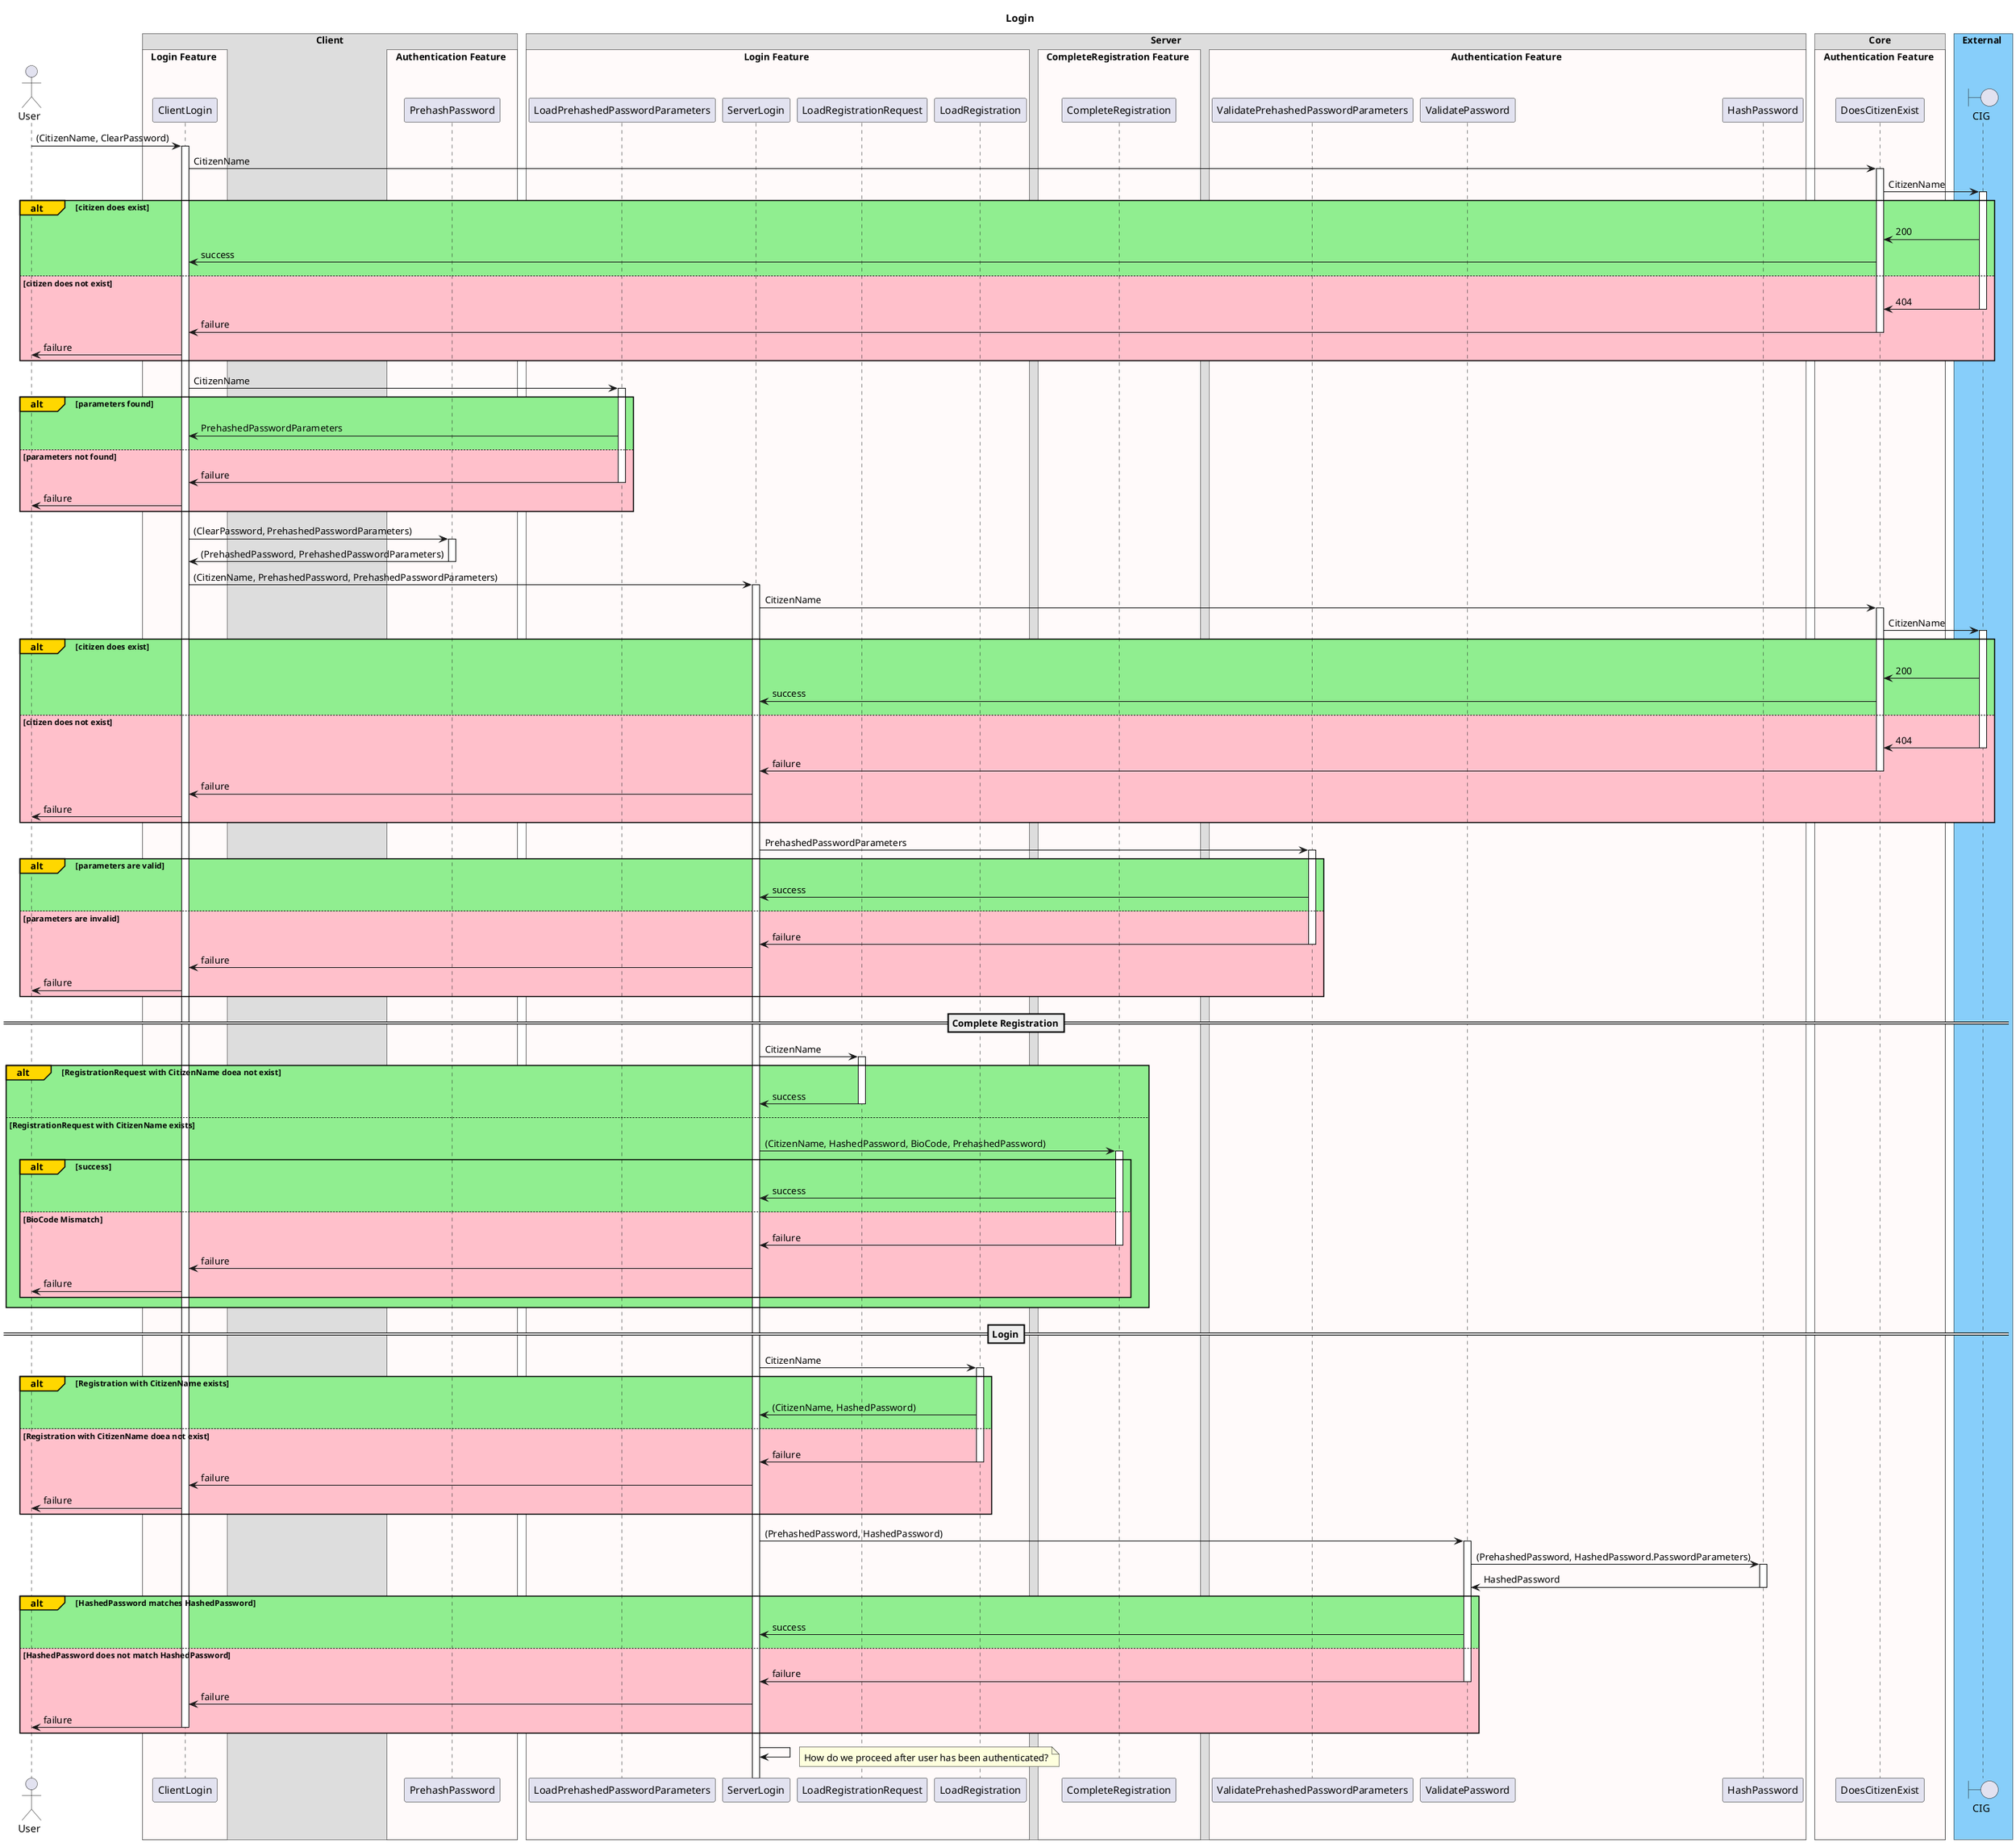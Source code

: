 @startuml

!pragma teoz true

title Login

actor User

box Client
box Login Feature #Snow
participant ClientLogin
end box

box Authentication Feature #Snow
participant PrehashPassword
end box
end box

box Server
box Login Feature #Snow
participant LoadPrehashedPasswordParameters
participant ServerLogin
participant LoadRegistrationRequest
participant LoadRegistration
end box

box CompleteRegistration Feature #Snow
participant CompleteRegistration
end box

box Authentication Feature #Snow
participant ValidatePrehashedPasswordParameters
participant ValidatePassword
participant HashPassword
end box
end box

box Core
box Authentication Feature #Snow
participant DoesCitizenExist
end box
end box

box External #LightSkyBlue
boundary CIG
end box

User -> ClientLogin: (CitizenName, ClearPassword)
activate ClientLogin

ClientLogin -> DoesCitizenExist: CitizenName
activate DoesCitizenExist
DoesCitizenExist -> CIG: CitizenName
activate CIG
alt#Gold #LightGreen citizen does exist
    CIG -> DoesCitizenExist: 200
    DoesCitizenExist -> ClientLogin: success
else #Pink citizen does not exist
    CIG -> DoesCitizenExist: 404
    deactivate CIG
    DoesCitizenExist -> ClientLogin: failure
    deactivate DoesCitizenExist
    ClientLogin -> User: failure
end

ClientLogin -> LoadPrehashedPasswordParameters: CitizenName
activate LoadPrehashedPasswordParameters
alt#Gold #LightGreen parameters found
    LoadPrehashedPasswordParameters -> ClientLogin: PrehashedPasswordParameters
else #Pink parameters not found
    LoadPrehashedPasswordParameters -> ClientLogin: failure
    deactivate LoadPrehashedPasswordParameters
    ClientLogin -> User: failure
end
ClientLogin -> PrehashPassword: (ClearPassword, PrehashedPasswordParameters)
activate PrehashPassword
PrehashPassword -> ClientLogin: (PrehashedPassword, PrehashedPasswordParameters)
deactivate PrehashPassword

ClientLogin -> ServerLogin: (CitizenName, PrehashedPassword, PrehashedPasswordParameters)
activate ServerLogin

ServerLogin -> DoesCitizenExist: CitizenName
activate DoesCitizenExist
DoesCitizenExist -> CIG: CitizenName
activate CIG
alt#Gold #LightGreen citizen does exist
    CIG -> DoesCitizenExist: 200
    DoesCitizenExist -> ServerLogin: success
else #Pink citizen does not exist
    CIG -> DoesCitizenExist: 404
    deactivate CIG
    DoesCitizenExist -> ServerLogin: failure
    deactivate DoesCitizenExist
    ServerLogin -> ClientLogin: failure
    ClientLogin -> User: failure
end

ServerLogin -> ValidatePrehashedPasswordParameters: PrehashedPasswordParameters
activate ValidatePrehashedPasswordParameters
alt#Gold #LightGreen parameters are valid
    ValidatePrehashedPasswordParameters -> ServerLogin: success
else #Pink parameters are invalid
    ValidatePrehashedPasswordParameters -> ServerLogin: failure
    deactivate ValidatePrehashedPasswordParameters
    ServerLogin -> ClientLogin: failure
    ClientLogin -> User: failure
end

==Complete Registration==
ServerLogin -> LoadRegistrationRequest: CitizenName
activate LoadRegistrationRequest
alt#Gold #LightGreen RegistrationRequest with CitizenName doea not exist
    LoadRegistrationRequest -> ServerLogin: success
    deactivate LoadRegistrationRequest
else #LightGreen RegistrationRequest with CitizenName exists
    ServerLogin -> CompleteRegistration: (CitizenName, HashedPassword, BioCode, PrehashedPassword)
    activate CompleteRegistration
    alt#Gold #LightGreen success
        CompleteRegistration -> ServerLogin: success
    else #Pink BioCode Mismatch
        CompleteRegistration -> ServerLogin: failure
        deactivate CompleteRegistration
        ServerLogin -> ClientLogin: failure
        ClientLogin -> User: failure
    end
end

==Login==

ServerLogin -> LoadRegistration: CitizenName
activate LoadRegistration
alt#Gold #LightGreen Registration with CitizenName exists
    LoadRegistration -> ServerLogin: (CitizenName, HashedPassword)
else #Pink Registration with CitizenName doea not exist
    LoadRegistration -> ServerLogin: failure
    deactivate LoadRegistration
    ServerLogin -> ClientLogin: failure
    ClientLogin -> User: failure
end
ServerLogin -> ValidatePassword: (PrehashedPassword, HashedPassword)
activate ValidatePassword
ValidatePassword -> HashPassword: (PrehashedPassword, HashedPassword.PasswordParameters)
activate HashPassword
HashPassword -> ValidatePassword: HashedPassword
deactivate HashPassword
alt#Gold #LightGreen HashedPassword matches HashedPassword
    ValidatePassword -> ServerLogin: success
else #Pink HashedPassword does not match HashedPassword
    ValidatePassword -> ServerLogin: failure
    deactivate ValidatePassword
    ServerLogin -> ClientLogin: failure
    'deactivate ServerLogin
    ClientLogin -> User: failure
    deactivate ClientLogin

end
ServerLogin -> ServerLogin
note right: How do we proceed after user has been authenticated?

@enduml